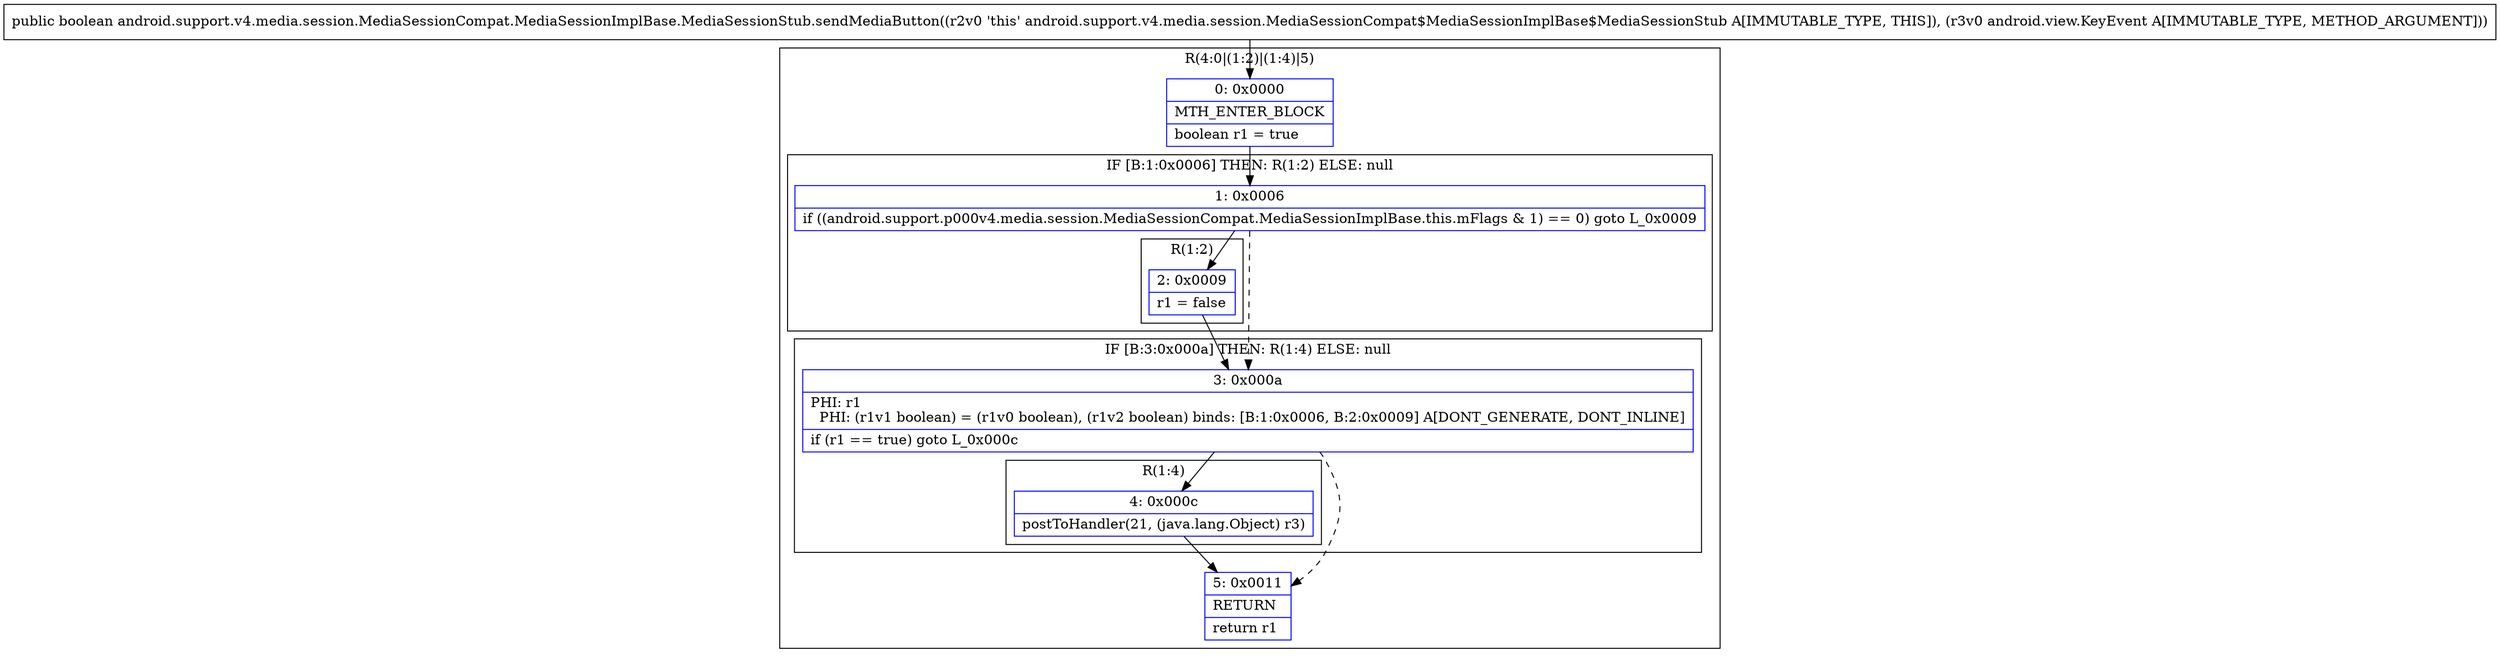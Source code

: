 digraph "CFG forandroid.support.v4.media.session.MediaSessionCompat.MediaSessionImplBase.MediaSessionStub.sendMediaButton(Landroid\/view\/KeyEvent;)Z" {
subgraph cluster_Region_1216662247 {
label = "R(4:0|(1:2)|(1:4)|5)";
node [shape=record,color=blue];
Node_0 [shape=record,label="{0\:\ 0x0000|MTH_ENTER_BLOCK\l|boolean r1 = true\l}"];
subgraph cluster_IfRegion_1472808976 {
label = "IF [B:1:0x0006] THEN: R(1:2) ELSE: null";
node [shape=record,color=blue];
Node_1 [shape=record,label="{1\:\ 0x0006|if ((android.support.p000v4.media.session.MediaSessionCompat.MediaSessionImplBase.this.mFlags & 1) == 0) goto L_0x0009\l}"];
subgraph cluster_Region_578897212 {
label = "R(1:2)";
node [shape=record,color=blue];
Node_2 [shape=record,label="{2\:\ 0x0009|r1 = false\l}"];
}
}
subgraph cluster_IfRegion_425046824 {
label = "IF [B:3:0x000a] THEN: R(1:4) ELSE: null";
node [shape=record,color=blue];
Node_3 [shape=record,label="{3\:\ 0x000a|PHI: r1 \l  PHI: (r1v1 boolean) = (r1v0 boolean), (r1v2 boolean) binds: [B:1:0x0006, B:2:0x0009] A[DONT_GENERATE, DONT_INLINE]\l|if (r1 == true) goto L_0x000c\l}"];
subgraph cluster_Region_807560975 {
label = "R(1:4)";
node [shape=record,color=blue];
Node_4 [shape=record,label="{4\:\ 0x000c|postToHandler(21, (java.lang.Object) r3)\l}"];
}
}
Node_5 [shape=record,label="{5\:\ 0x0011|RETURN\l|return r1\l}"];
}
MethodNode[shape=record,label="{public boolean android.support.v4.media.session.MediaSessionCompat.MediaSessionImplBase.MediaSessionStub.sendMediaButton((r2v0 'this' android.support.v4.media.session.MediaSessionCompat$MediaSessionImplBase$MediaSessionStub A[IMMUTABLE_TYPE, THIS]), (r3v0 android.view.KeyEvent A[IMMUTABLE_TYPE, METHOD_ARGUMENT])) }"];
MethodNode -> Node_0;
Node_0 -> Node_1;
Node_1 -> Node_2;
Node_1 -> Node_3[style=dashed];
Node_2 -> Node_3;
Node_3 -> Node_4;
Node_3 -> Node_5[style=dashed];
Node_4 -> Node_5;
}


